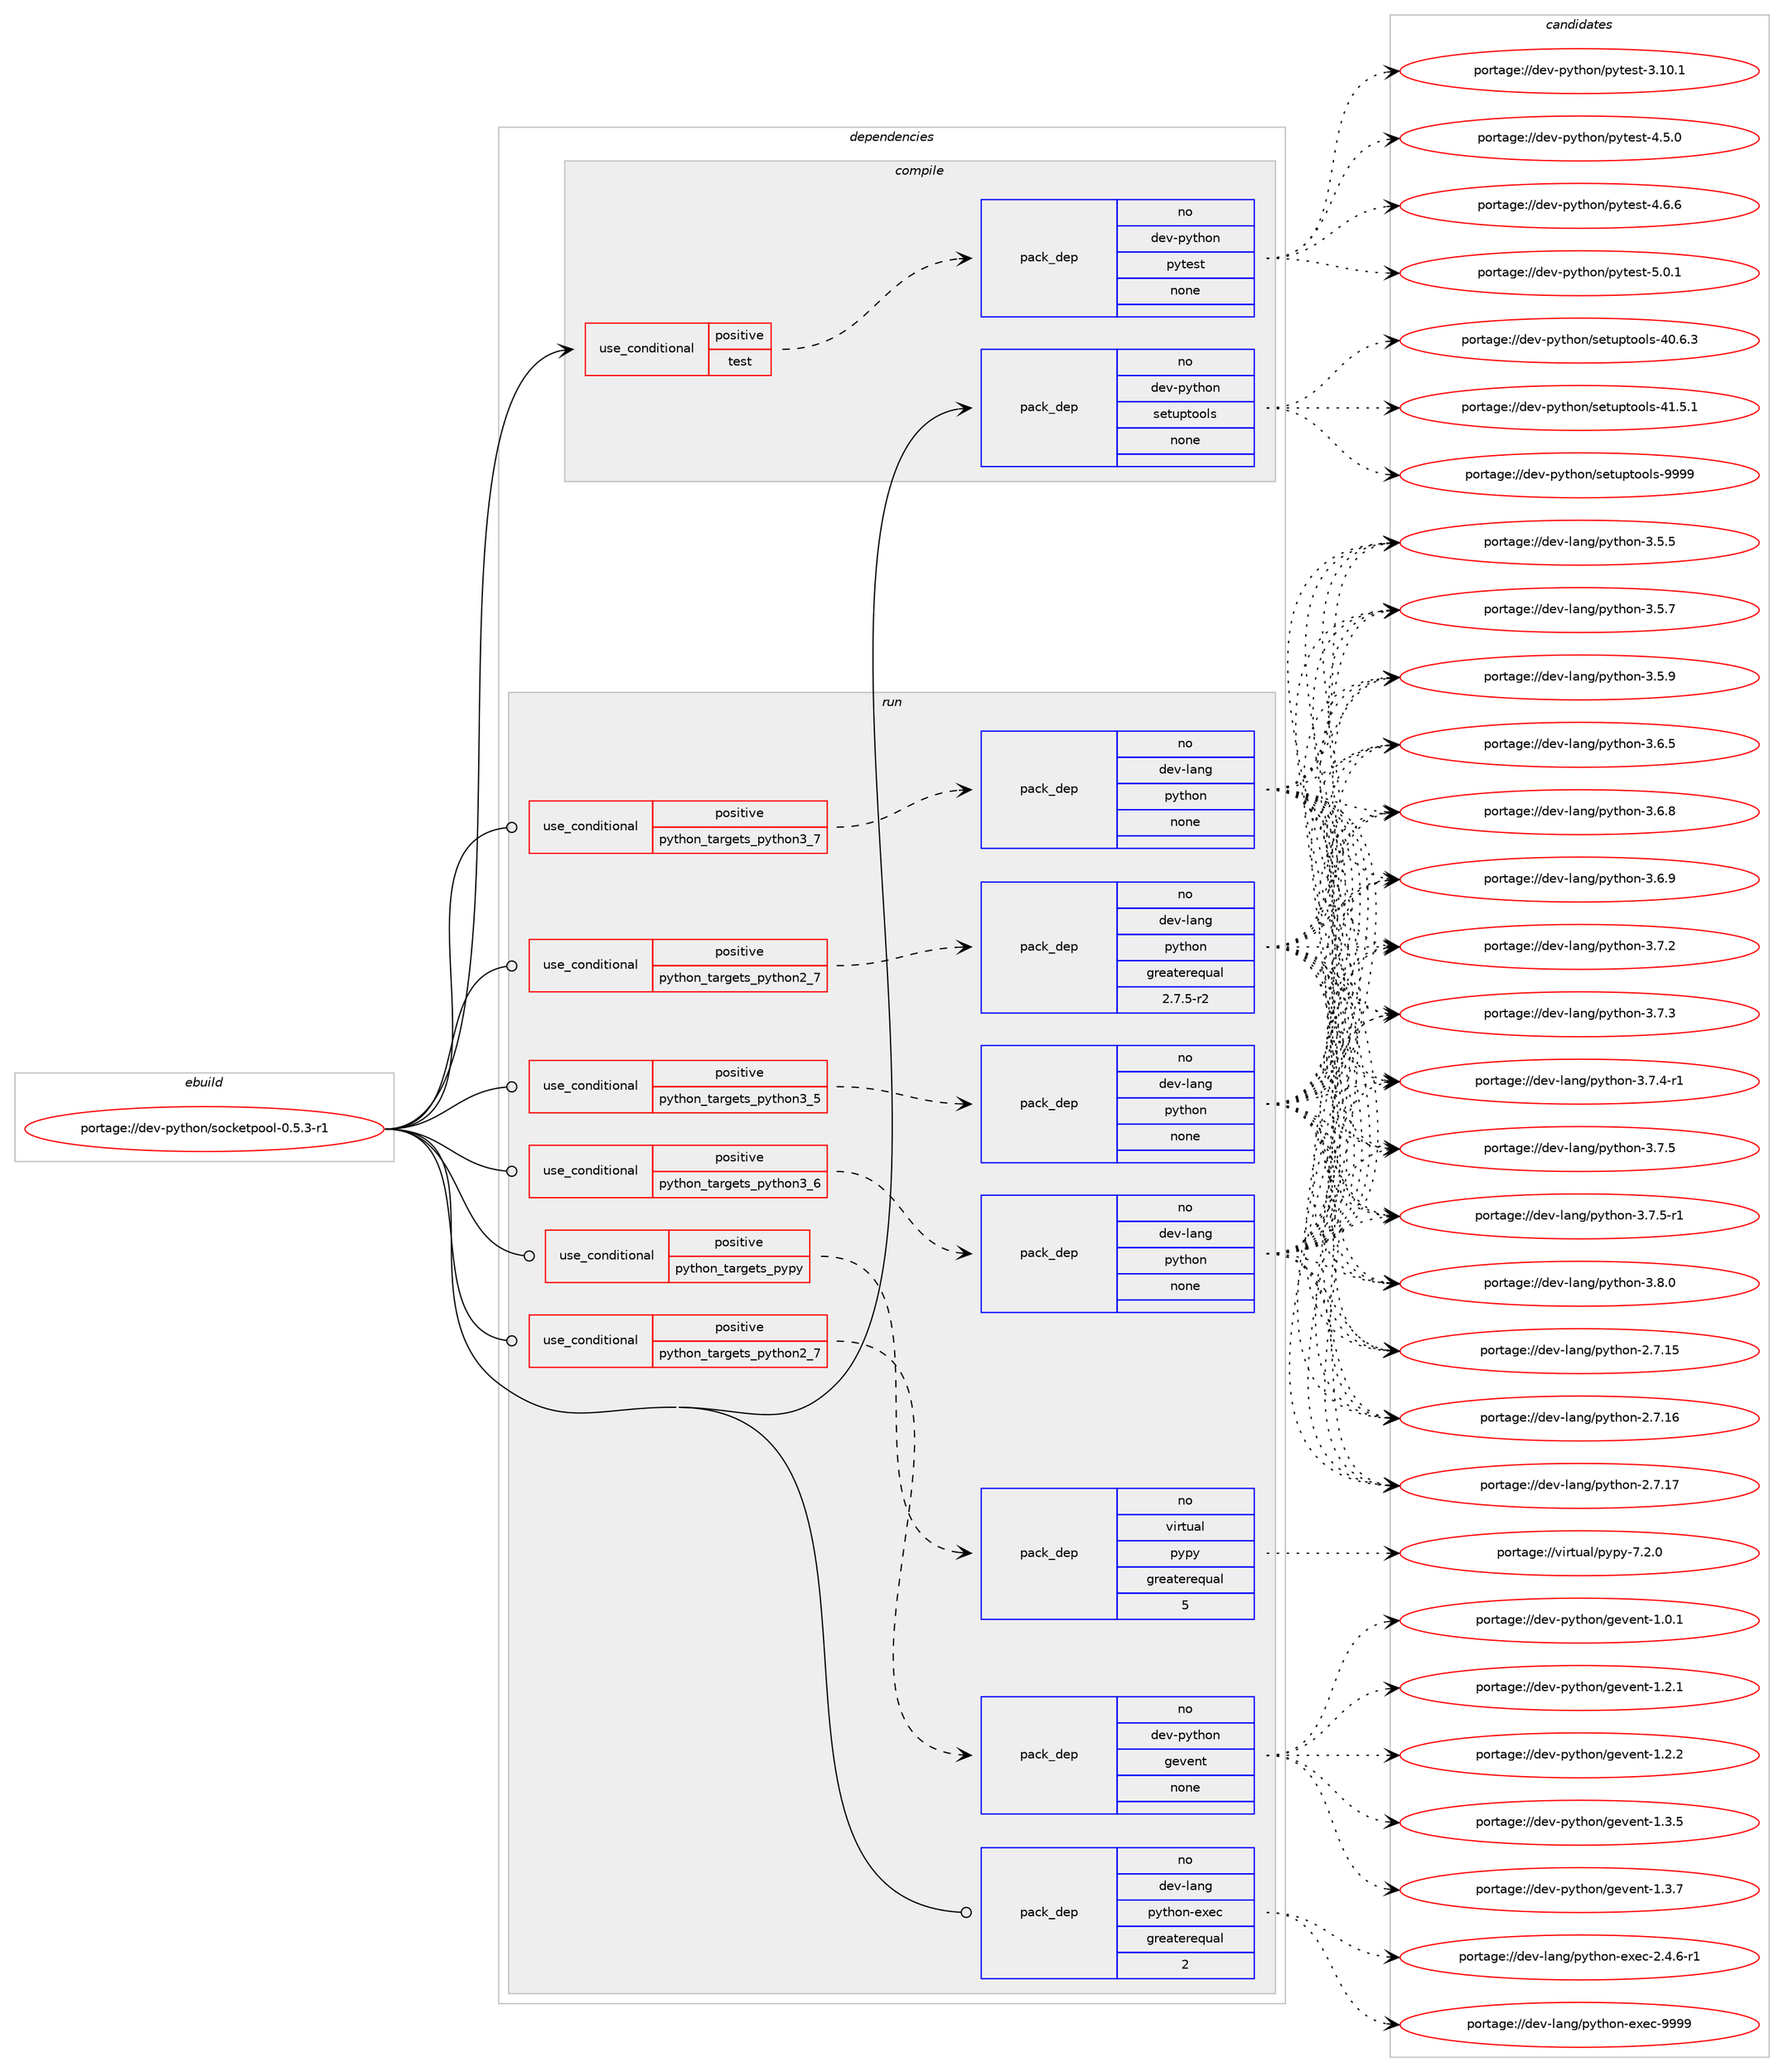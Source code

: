 digraph prolog {

# *************
# Graph options
# *************

newrank=true;
concentrate=true;
compound=true;
graph [rankdir=LR,fontname=Helvetica,fontsize=10,ranksep=1.5];#, ranksep=2.5, nodesep=0.2];
edge  [arrowhead=vee];
node  [fontname=Helvetica,fontsize=10];

# **********
# The ebuild
# **********

subgraph cluster_leftcol {
color=gray;
rank=same;
label=<<i>ebuild</i>>;
id [label="portage://dev-python/socketpool-0.5.3-r1", color=red, width=4, href="../dev-python/socketpool-0.5.3-r1.svg"];
}

# ****************
# The dependencies
# ****************

subgraph cluster_midcol {
color=gray;
label=<<i>dependencies</i>>;
subgraph cluster_compile {
fillcolor="#eeeeee";
style=filled;
label=<<i>compile</i>>;
subgraph cond38817 {
dependency172708 [label=<<TABLE BORDER="0" CELLBORDER="1" CELLSPACING="0" CELLPADDING="4"><TR><TD ROWSPAN="3" CELLPADDING="10">use_conditional</TD></TR><TR><TD>positive</TD></TR><TR><TD>test</TD></TR></TABLE>>, shape=none, color=red];
subgraph pack130488 {
dependency172709 [label=<<TABLE BORDER="0" CELLBORDER="1" CELLSPACING="0" CELLPADDING="4" WIDTH="220"><TR><TD ROWSPAN="6" CELLPADDING="30">pack_dep</TD></TR><TR><TD WIDTH="110">no</TD></TR><TR><TD>dev-python</TD></TR><TR><TD>pytest</TD></TR><TR><TD>none</TD></TR><TR><TD></TD></TR></TABLE>>, shape=none, color=blue];
}
dependency172708:e -> dependency172709:w [weight=20,style="dashed",arrowhead="vee"];
}
id:e -> dependency172708:w [weight=20,style="solid",arrowhead="vee"];
subgraph pack130489 {
dependency172710 [label=<<TABLE BORDER="0" CELLBORDER="1" CELLSPACING="0" CELLPADDING="4" WIDTH="220"><TR><TD ROWSPAN="6" CELLPADDING="30">pack_dep</TD></TR><TR><TD WIDTH="110">no</TD></TR><TR><TD>dev-python</TD></TR><TR><TD>setuptools</TD></TR><TR><TD>none</TD></TR><TR><TD></TD></TR></TABLE>>, shape=none, color=blue];
}
id:e -> dependency172710:w [weight=20,style="solid",arrowhead="vee"];
}
subgraph cluster_compileandrun {
fillcolor="#eeeeee";
style=filled;
label=<<i>compile and run</i>>;
}
subgraph cluster_run {
fillcolor="#eeeeee";
style=filled;
label=<<i>run</i>>;
subgraph cond38818 {
dependency172711 [label=<<TABLE BORDER="0" CELLBORDER="1" CELLSPACING="0" CELLPADDING="4"><TR><TD ROWSPAN="3" CELLPADDING="10">use_conditional</TD></TR><TR><TD>positive</TD></TR><TR><TD>python_targets_pypy</TD></TR></TABLE>>, shape=none, color=red];
subgraph pack130490 {
dependency172712 [label=<<TABLE BORDER="0" CELLBORDER="1" CELLSPACING="0" CELLPADDING="4" WIDTH="220"><TR><TD ROWSPAN="6" CELLPADDING="30">pack_dep</TD></TR><TR><TD WIDTH="110">no</TD></TR><TR><TD>virtual</TD></TR><TR><TD>pypy</TD></TR><TR><TD>greaterequal</TD></TR><TR><TD>5</TD></TR></TABLE>>, shape=none, color=blue];
}
dependency172711:e -> dependency172712:w [weight=20,style="dashed",arrowhead="vee"];
}
id:e -> dependency172711:w [weight=20,style="solid",arrowhead="odot"];
subgraph cond38819 {
dependency172713 [label=<<TABLE BORDER="0" CELLBORDER="1" CELLSPACING="0" CELLPADDING="4"><TR><TD ROWSPAN="3" CELLPADDING="10">use_conditional</TD></TR><TR><TD>positive</TD></TR><TR><TD>python_targets_python2_7</TD></TR></TABLE>>, shape=none, color=red];
subgraph pack130491 {
dependency172714 [label=<<TABLE BORDER="0" CELLBORDER="1" CELLSPACING="0" CELLPADDING="4" WIDTH="220"><TR><TD ROWSPAN="6" CELLPADDING="30">pack_dep</TD></TR><TR><TD WIDTH="110">no</TD></TR><TR><TD>dev-lang</TD></TR><TR><TD>python</TD></TR><TR><TD>greaterequal</TD></TR><TR><TD>2.7.5-r2</TD></TR></TABLE>>, shape=none, color=blue];
}
dependency172713:e -> dependency172714:w [weight=20,style="dashed",arrowhead="vee"];
}
id:e -> dependency172713:w [weight=20,style="solid",arrowhead="odot"];
subgraph cond38820 {
dependency172715 [label=<<TABLE BORDER="0" CELLBORDER="1" CELLSPACING="0" CELLPADDING="4"><TR><TD ROWSPAN="3" CELLPADDING="10">use_conditional</TD></TR><TR><TD>positive</TD></TR><TR><TD>python_targets_python2_7</TD></TR></TABLE>>, shape=none, color=red];
subgraph pack130492 {
dependency172716 [label=<<TABLE BORDER="0" CELLBORDER="1" CELLSPACING="0" CELLPADDING="4" WIDTH="220"><TR><TD ROWSPAN="6" CELLPADDING="30">pack_dep</TD></TR><TR><TD WIDTH="110">no</TD></TR><TR><TD>dev-python</TD></TR><TR><TD>gevent</TD></TR><TR><TD>none</TD></TR><TR><TD></TD></TR></TABLE>>, shape=none, color=blue];
}
dependency172715:e -> dependency172716:w [weight=20,style="dashed",arrowhead="vee"];
}
id:e -> dependency172715:w [weight=20,style="solid",arrowhead="odot"];
subgraph cond38821 {
dependency172717 [label=<<TABLE BORDER="0" CELLBORDER="1" CELLSPACING="0" CELLPADDING="4"><TR><TD ROWSPAN="3" CELLPADDING="10">use_conditional</TD></TR><TR><TD>positive</TD></TR><TR><TD>python_targets_python3_5</TD></TR></TABLE>>, shape=none, color=red];
subgraph pack130493 {
dependency172718 [label=<<TABLE BORDER="0" CELLBORDER="1" CELLSPACING="0" CELLPADDING="4" WIDTH="220"><TR><TD ROWSPAN="6" CELLPADDING="30">pack_dep</TD></TR><TR><TD WIDTH="110">no</TD></TR><TR><TD>dev-lang</TD></TR><TR><TD>python</TD></TR><TR><TD>none</TD></TR><TR><TD></TD></TR></TABLE>>, shape=none, color=blue];
}
dependency172717:e -> dependency172718:w [weight=20,style="dashed",arrowhead="vee"];
}
id:e -> dependency172717:w [weight=20,style="solid",arrowhead="odot"];
subgraph cond38822 {
dependency172719 [label=<<TABLE BORDER="0" CELLBORDER="1" CELLSPACING="0" CELLPADDING="4"><TR><TD ROWSPAN="3" CELLPADDING="10">use_conditional</TD></TR><TR><TD>positive</TD></TR><TR><TD>python_targets_python3_6</TD></TR></TABLE>>, shape=none, color=red];
subgraph pack130494 {
dependency172720 [label=<<TABLE BORDER="0" CELLBORDER="1" CELLSPACING="0" CELLPADDING="4" WIDTH="220"><TR><TD ROWSPAN="6" CELLPADDING="30">pack_dep</TD></TR><TR><TD WIDTH="110">no</TD></TR><TR><TD>dev-lang</TD></TR><TR><TD>python</TD></TR><TR><TD>none</TD></TR><TR><TD></TD></TR></TABLE>>, shape=none, color=blue];
}
dependency172719:e -> dependency172720:w [weight=20,style="dashed",arrowhead="vee"];
}
id:e -> dependency172719:w [weight=20,style="solid",arrowhead="odot"];
subgraph cond38823 {
dependency172721 [label=<<TABLE BORDER="0" CELLBORDER="1" CELLSPACING="0" CELLPADDING="4"><TR><TD ROWSPAN="3" CELLPADDING="10">use_conditional</TD></TR><TR><TD>positive</TD></TR><TR><TD>python_targets_python3_7</TD></TR></TABLE>>, shape=none, color=red];
subgraph pack130495 {
dependency172722 [label=<<TABLE BORDER="0" CELLBORDER="1" CELLSPACING="0" CELLPADDING="4" WIDTH="220"><TR><TD ROWSPAN="6" CELLPADDING="30">pack_dep</TD></TR><TR><TD WIDTH="110">no</TD></TR><TR><TD>dev-lang</TD></TR><TR><TD>python</TD></TR><TR><TD>none</TD></TR><TR><TD></TD></TR></TABLE>>, shape=none, color=blue];
}
dependency172721:e -> dependency172722:w [weight=20,style="dashed",arrowhead="vee"];
}
id:e -> dependency172721:w [weight=20,style="solid",arrowhead="odot"];
subgraph pack130496 {
dependency172723 [label=<<TABLE BORDER="0" CELLBORDER="1" CELLSPACING="0" CELLPADDING="4" WIDTH="220"><TR><TD ROWSPAN="6" CELLPADDING="30">pack_dep</TD></TR><TR><TD WIDTH="110">no</TD></TR><TR><TD>dev-lang</TD></TR><TR><TD>python-exec</TD></TR><TR><TD>greaterequal</TD></TR><TR><TD>2</TD></TR></TABLE>>, shape=none, color=blue];
}
id:e -> dependency172723:w [weight=20,style="solid",arrowhead="odot"];
}
}

# **************
# The candidates
# **************

subgraph cluster_choices {
rank=same;
color=gray;
label=<<i>candidates</i>>;

subgraph choice130488 {
color=black;
nodesep=1;
choiceportage100101118451121211161041111104711212111610111511645514649484649 [label="portage://dev-python/pytest-3.10.1", color=red, width=4,href="../dev-python/pytest-3.10.1.svg"];
choiceportage1001011184511212111610411111047112121116101115116455246534648 [label="portage://dev-python/pytest-4.5.0", color=red, width=4,href="../dev-python/pytest-4.5.0.svg"];
choiceportage1001011184511212111610411111047112121116101115116455246544654 [label="portage://dev-python/pytest-4.6.6", color=red, width=4,href="../dev-python/pytest-4.6.6.svg"];
choiceportage1001011184511212111610411111047112121116101115116455346484649 [label="portage://dev-python/pytest-5.0.1", color=red, width=4,href="../dev-python/pytest-5.0.1.svg"];
dependency172709:e -> choiceportage100101118451121211161041111104711212111610111511645514649484649:w [style=dotted,weight="100"];
dependency172709:e -> choiceportage1001011184511212111610411111047112121116101115116455246534648:w [style=dotted,weight="100"];
dependency172709:e -> choiceportage1001011184511212111610411111047112121116101115116455246544654:w [style=dotted,weight="100"];
dependency172709:e -> choiceportage1001011184511212111610411111047112121116101115116455346484649:w [style=dotted,weight="100"];
}
subgraph choice130489 {
color=black;
nodesep=1;
choiceportage100101118451121211161041111104711510111611711211611111110811545524846544651 [label="portage://dev-python/setuptools-40.6.3", color=red, width=4,href="../dev-python/setuptools-40.6.3.svg"];
choiceportage100101118451121211161041111104711510111611711211611111110811545524946534649 [label="portage://dev-python/setuptools-41.5.1", color=red, width=4,href="../dev-python/setuptools-41.5.1.svg"];
choiceportage10010111845112121116104111110471151011161171121161111111081154557575757 [label="portage://dev-python/setuptools-9999", color=red, width=4,href="../dev-python/setuptools-9999.svg"];
dependency172710:e -> choiceportage100101118451121211161041111104711510111611711211611111110811545524846544651:w [style=dotted,weight="100"];
dependency172710:e -> choiceportage100101118451121211161041111104711510111611711211611111110811545524946534649:w [style=dotted,weight="100"];
dependency172710:e -> choiceportage10010111845112121116104111110471151011161171121161111111081154557575757:w [style=dotted,weight="100"];
}
subgraph choice130490 {
color=black;
nodesep=1;
choiceportage1181051141161179710847112121112121455546504648 [label="portage://virtual/pypy-7.2.0", color=red, width=4,href="../virtual/pypy-7.2.0.svg"];
dependency172712:e -> choiceportage1181051141161179710847112121112121455546504648:w [style=dotted,weight="100"];
}
subgraph choice130491 {
color=black;
nodesep=1;
choiceportage10010111845108971101034711212111610411111045504655464953 [label="portage://dev-lang/python-2.7.15", color=red, width=4,href="../dev-lang/python-2.7.15.svg"];
choiceportage10010111845108971101034711212111610411111045504655464954 [label="portage://dev-lang/python-2.7.16", color=red, width=4,href="../dev-lang/python-2.7.16.svg"];
choiceportage10010111845108971101034711212111610411111045504655464955 [label="portage://dev-lang/python-2.7.17", color=red, width=4,href="../dev-lang/python-2.7.17.svg"];
choiceportage100101118451089711010347112121116104111110455146534653 [label="portage://dev-lang/python-3.5.5", color=red, width=4,href="../dev-lang/python-3.5.5.svg"];
choiceportage100101118451089711010347112121116104111110455146534655 [label="portage://dev-lang/python-3.5.7", color=red, width=4,href="../dev-lang/python-3.5.7.svg"];
choiceportage100101118451089711010347112121116104111110455146534657 [label="portage://dev-lang/python-3.5.9", color=red, width=4,href="../dev-lang/python-3.5.9.svg"];
choiceportage100101118451089711010347112121116104111110455146544653 [label="portage://dev-lang/python-3.6.5", color=red, width=4,href="../dev-lang/python-3.6.5.svg"];
choiceportage100101118451089711010347112121116104111110455146544656 [label="portage://dev-lang/python-3.6.8", color=red, width=4,href="../dev-lang/python-3.6.8.svg"];
choiceportage100101118451089711010347112121116104111110455146544657 [label="portage://dev-lang/python-3.6.9", color=red, width=4,href="../dev-lang/python-3.6.9.svg"];
choiceportage100101118451089711010347112121116104111110455146554650 [label="portage://dev-lang/python-3.7.2", color=red, width=4,href="../dev-lang/python-3.7.2.svg"];
choiceportage100101118451089711010347112121116104111110455146554651 [label="portage://dev-lang/python-3.7.3", color=red, width=4,href="../dev-lang/python-3.7.3.svg"];
choiceportage1001011184510897110103471121211161041111104551465546524511449 [label="portage://dev-lang/python-3.7.4-r1", color=red, width=4,href="../dev-lang/python-3.7.4-r1.svg"];
choiceportage100101118451089711010347112121116104111110455146554653 [label="portage://dev-lang/python-3.7.5", color=red, width=4,href="../dev-lang/python-3.7.5.svg"];
choiceportage1001011184510897110103471121211161041111104551465546534511449 [label="portage://dev-lang/python-3.7.5-r1", color=red, width=4,href="../dev-lang/python-3.7.5-r1.svg"];
choiceportage100101118451089711010347112121116104111110455146564648 [label="portage://dev-lang/python-3.8.0", color=red, width=4,href="../dev-lang/python-3.8.0.svg"];
dependency172714:e -> choiceportage10010111845108971101034711212111610411111045504655464953:w [style=dotted,weight="100"];
dependency172714:e -> choiceportage10010111845108971101034711212111610411111045504655464954:w [style=dotted,weight="100"];
dependency172714:e -> choiceportage10010111845108971101034711212111610411111045504655464955:w [style=dotted,weight="100"];
dependency172714:e -> choiceportage100101118451089711010347112121116104111110455146534653:w [style=dotted,weight="100"];
dependency172714:e -> choiceportage100101118451089711010347112121116104111110455146534655:w [style=dotted,weight="100"];
dependency172714:e -> choiceportage100101118451089711010347112121116104111110455146534657:w [style=dotted,weight="100"];
dependency172714:e -> choiceportage100101118451089711010347112121116104111110455146544653:w [style=dotted,weight="100"];
dependency172714:e -> choiceportage100101118451089711010347112121116104111110455146544656:w [style=dotted,weight="100"];
dependency172714:e -> choiceportage100101118451089711010347112121116104111110455146544657:w [style=dotted,weight="100"];
dependency172714:e -> choiceportage100101118451089711010347112121116104111110455146554650:w [style=dotted,weight="100"];
dependency172714:e -> choiceportage100101118451089711010347112121116104111110455146554651:w [style=dotted,weight="100"];
dependency172714:e -> choiceportage1001011184510897110103471121211161041111104551465546524511449:w [style=dotted,weight="100"];
dependency172714:e -> choiceportage100101118451089711010347112121116104111110455146554653:w [style=dotted,weight="100"];
dependency172714:e -> choiceportage1001011184510897110103471121211161041111104551465546534511449:w [style=dotted,weight="100"];
dependency172714:e -> choiceportage100101118451089711010347112121116104111110455146564648:w [style=dotted,weight="100"];
}
subgraph choice130492 {
color=black;
nodesep=1;
choiceportage1001011184511212111610411111047103101118101110116454946484649 [label="portage://dev-python/gevent-1.0.1", color=red, width=4,href="../dev-python/gevent-1.0.1.svg"];
choiceportage1001011184511212111610411111047103101118101110116454946504649 [label="portage://dev-python/gevent-1.2.1", color=red, width=4,href="../dev-python/gevent-1.2.1.svg"];
choiceportage1001011184511212111610411111047103101118101110116454946504650 [label="portage://dev-python/gevent-1.2.2", color=red, width=4,href="../dev-python/gevent-1.2.2.svg"];
choiceportage1001011184511212111610411111047103101118101110116454946514653 [label="portage://dev-python/gevent-1.3.5", color=red, width=4,href="../dev-python/gevent-1.3.5.svg"];
choiceportage1001011184511212111610411111047103101118101110116454946514655 [label="portage://dev-python/gevent-1.3.7", color=red, width=4,href="../dev-python/gevent-1.3.7.svg"];
dependency172716:e -> choiceportage1001011184511212111610411111047103101118101110116454946484649:w [style=dotted,weight="100"];
dependency172716:e -> choiceportage1001011184511212111610411111047103101118101110116454946504649:w [style=dotted,weight="100"];
dependency172716:e -> choiceportage1001011184511212111610411111047103101118101110116454946504650:w [style=dotted,weight="100"];
dependency172716:e -> choiceportage1001011184511212111610411111047103101118101110116454946514653:w [style=dotted,weight="100"];
dependency172716:e -> choiceportage1001011184511212111610411111047103101118101110116454946514655:w [style=dotted,weight="100"];
}
subgraph choice130493 {
color=black;
nodesep=1;
choiceportage10010111845108971101034711212111610411111045504655464953 [label="portage://dev-lang/python-2.7.15", color=red, width=4,href="../dev-lang/python-2.7.15.svg"];
choiceportage10010111845108971101034711212111610411111045504655464954 [label="portage://dev-lang/python-2.7.16", color=red, width=4,href="../dev-lang/python-2.7.16.svg"];
choiceportage10010111845108971101034711212111610411111045504655464955 [label="portage://dev-lang/python-2.7.17", color=red, width=4,href="../dev-lang/python-2.7.17.svg"];
choiceportage100101118451089711010347112121116104111110455146534653 [label="portage://dev-lang/python-3.5.5", color=red, width=4,href="../dev-lang/python-3.5.5.svg"];
choiceportage100101118451089711010347112121116104111110455146534655 [label="portage://dev-lang/python-3.5.7", color=red, width=4,href="../dev-lang/python-3.5.7.svg"];
choiceportage100101118451089711010347112121116104111110455146534657 [label="portage://dev-lang/python-3.5.9", color=red, width=4,href="../dev-lang/python-3.5.9.svg"];
choiceportage100101118451089711010347112121116104111110455146544653 [label="portage://dev-lang/python-3.6.5", color=red, width=4,href="../dev-lang/python-3.6.5.svg"];
choiceportage100101118451089711010347112121116104111110455146544656 [label="portage://dev-lang/python-3.6.8", color=red, width=4,href="../dev-lang/python-3.6.8.svg"];
choiceportage100101118451089711010347112121116104111110455146544657 [label="portage://dev-lang/python-3.6.9", color=red, width=4,href="../dev-lang/python-3.6.9.svg"];
choiceportage100101118451089711010347112121116104111110455146554650 [label="portage://dev-lang/python-3.7.2", color=red, width=4,href="../dev-lang/python-3.7.2.svg"];
choiceportage100101118451089711010347112121116104111110455146554651 [label="portage://dev-lang/python-3.7.3", color=red, width=4,href="../dev-lang/python-3.7.3.svg"];
choiceportage1001011184510897110103471121211161041111104551465546524511449 [label="portage://dev-lang/python-3.7.4-r1", color=red, width=4,href="../dev-lang/python-3.7.4-r1.svg"];
choiceportage100101118451089711010347112121116104111110455146554653 [label="portage://dev-lang/python-3.7.5", color=red, width=4,href="../dev-lang/python-3.7.5.svg"];
choiceportage1001011184510897110103471121211161041111104551465546534511449 [label="portage://dev-lang/python-3.7.5-r1", color=red, width=4,href="../dev-lang/python-3.7.5-r1.svg"];
choiceportage100101118451089711010347112121116104111110455146564648 [label="portage://dev-lang/python-3.8.0", color=red, width=4,href="../dev-lang/python-3.8.0.svg"];
dependency172718:e -> choiceportage10010111845108971101034711212111610411111045504655464953:w [style=dotted,weight="100"];
dependency172718:e -> choiceportage10010111845108971101034711212111610411111045504655464954:w [style=dotted,weight="100"];
dependency172718:e -> choiceportage10010111845108971101034711212111610411111045504655464955:w [style=dotted,weight="100"];
dependency172718:e -> choiceportage100101118451089711010347112121116104111110455146534653:w [style=dotted,weight="100"];
dependency172718:e -> choiceportage100101118451089711010347112121116104111110455146534655:w [style=dotted,weight="100"];
dependency172718:e -> choiceportage100101118451089711010347112121116104111110455146534657:w [style=dotted,weight="100"];
dependency172718:e -> choiceportage100101118451089711010347112121116104111110455146544653:w [style=dotted,weight="100"];
dependency172718:e -> choiceportage100101118451089711010347112121116104111110455146544656:w [style=dotted,weight="100"];
dependency172718:e -> choiceportage100101118451089711010347112121116104111110455146544657:w [style=dotted,weight="100"];
dependency172718:e -> choiceportage100101118451089711010347112121116104111110455146554650:w [style=dotted,weight="100"];
dependency172718:e -> choiceportage100101118451089711010347112121116104111110455146554651:w [style=dotted,weight="100"];
dependency172718:e -> choiceportage1001011184510897110103471121211161041111104551465546524511449:w [style=dotted,weight="100"];
dependency172718:e -> choiceportage100101118451089711010347112121116104111110455146554653:w [style=dotted,weight="100"];
dependency172718:e -> choiceportage1001011184510897110103471121211161041111104551465546534511449:w [style=dotted,weight="100"];
dependency172718:e -> choiceportage100101118451089711010347112121116104111110455146564648:w [style=dotted,weight="100"];
}
subgraph choice130494 {
color=black;
nodesep=1;
choiceportage10010111845108971101034711212111610411111045504655464953 [label="portage://dev-lang/python-2.7.15", color=red, width=4,href="../dev-lang/python-2.7.15.svg"];
choiceportage10010111845108971101034711212111610411111045504655464954 [label="portage://dev-lang/python-2.7.16", color=red, width=4,href="../dev-lang/python-2.7.16.svg"];
choiceportage10010111845108971101034711212111610411111045504655464955 [label="portage://dev-lang/python-2.7.17", color=red, width=4,href="../dev-lang/python-2.7.17.svg"];
choiceportage100101118451089711010347112121116104111110455146534653 [label="portage://dev-lang/python-3.5.5", color=red, width=4,href="../dev-lang/python-3.5.5.svg"];
choiceportage100101118451089711010347112121116104111110455146534655 [label="portage://dev-lang/python-3.5.7", color=red, width=4,href="../dev-lang/python-3.5.7.svg"];
choiceportage100101118451089711010347112121116104111110455146534657 [label="portage://dev-lang/python-3.5.9", color=red, width=4,href="../dev-lang/python-3.5.9.svg"];
choiceportage100101118451089711010347112121116104111110455146544653 [label="portage://dev-lang/python-3.6.5", color=red, width=4,href="../dev-lang/python-3.6.5.svg"];
choiceportage100101118451089711010347112121116104111110455146544656 [label="portage://dev-lang/python-3.6.8", color=red, width=4,href="../dev-lang/python-3.6.8.svg"];
choiceportage100101118451089711010347112121116104111110455146544657 [label="portage://dev-lang/python-3.6.9", color=red, width=4,href="../dev-lang/python-3.6.9.svg"];
choiceportage100101118451089711010347112121116104111110455146554650 [label="portage://dev-lang/python-3.7.2", color=red, width=4,href="../dev-lang/python-3.7.2.svg"];
choiceportage100101118451089711010347112121116104111110455146554651 [label="portage://dev-lang/python-3.7.3", color=red, width=4,href="../dev-lang/python-3.7.3.svg"];
choiceportage1001011184510897110103471121211161041111104551465546524511449 [label="portage://dev-lang/python-3.7.4-r1", color=red, width=4,href="../dev-lang/python-3.7.4-r1.svg"];
choiceportage100101118451089711010347112121116104111110455146554653 [label="portage://dev-lang/python-3.7.5", color=red, width=4,href="../dev-lang/python-3.7.5.svg"];
choiceportage1001011184510897110103471121211161041111104551465546534511449 [label="portage://dev-lang/python-3.7.5-r1", color=red, width=4,href="../dev-lang/python-3.7.5-r1.svg"];
choiceportage100101118451089711010347112121116104111110455146564648 [label="portage://dev-lang/python-3.8.0", color=red, width=4,href="../dev-lang/python-3.8.0.svg"];
dependency172720:e -> choiceportage10010111845108971101034711212111610411111045504655464953:w [style=dotted,weight="100"];
dependency172720:e -> choiceportage10010111845108971101034711212111610411111045504655464954:w [style=dotted,weight="100"];
dependency172720:e -> choiceportage10010111845108971101034711212111610411111045504655464955:w [style=dotted,weight="100"];
dependency172720:e -> choiceportage100101118451089711010347112121116104111110455146534653:w [style=dotted,weight="100"];
dependency172720:e -> choiceportage100101118451089711010347112121116104111110455146534655:w [style=dotted,weight="100"];
dependency172720:e -> choiceportage100101118451089711010347112121116104111110455146534657:w [style=dotted,weight="100"];
dependency172720:e -> choiceportage100101118451089711010347112121116104111110455146544653:w [style=dotted,weight="100"];
dependency172720:e -> choiceportage100101118451089711010347112121116104111110455146544656:w [style=dotted,weight="100"];
dependency172720:e -> choiceportage100101118451089711010347112121116104111110455146544657:w [style=dotted,weight="100"];
dependency172720:e -> choiceportage100101118451089711010347112121116104111110455146554650:w [style=dotted,weight="100"];
dependency172720:e -> choiceportage100101118451089711010347112121116104111110455146554651:w [style=dotted,weight="100"];
dependency172720:e -> choiceportage1001011184510897110103471121211161041111104551465546524511449:w [style=dotted,weight="100"];
dependency172720:e -> choiceportage100101118451089711010347112121116104111110455146554653:w [style=dotted,weight="100"];
dependency172720:e -> choiceportage1001011184510897110103471121211161041111104551465546534511449:w [style=dotted,weight="100"];
dependency172720:e -> choiceportage100101118451089711010347112121116104111110455146564648:w [style=dotted,weight="100"];
}
subgraph choice130495 {
color=black;
nodesep=1;
choiceportage10010111845108971101034711212111610411111045504655464953 [label="portage://dev-lang/python-2.7.15", color=red, width=4,href="../dev-lang/python-2.7.15.svg"];
choiceportage10010111845108971101034711212111610411111045504655464954 [label="portage://dev-lang/python-2.7.16", color=red, width=4,href="../dev-lang/python-2.7.16.svg"];
choiceportage10010111845108971101034711212111610411111045504655464955 [label="portage://dev-lang/python-2.7.17", color=red, width=4,href="../dev-lang/python-2.7.17.svg"];
choiceportage100101118451089711010347112121116104111110455146534653 [label="portage://dev-lang/python-3.5.5", color=red, width=4,href="../dev-lang/python-3.5.5.svg"];
choiceportage100101118451089711010347112121116104111110455146534655 [label="portage://dev-lang/python-3.5.7", color=red, width=4,href="../dev-lang/python-3.5.7.svg"];
choiceportage100101118451089711010347112121116104111110455146534657 [label="portage://dev-lang/python-3.5.9", color=red, width=4,href="../dev-lang/python-3.5.9.svg"];
choiceportage100101118451089711010347112121116104111110455146544653 [label="portage://dev-lang/python-3.6.5", color=red, width=4,href="../dev-lang/python-3.6.5.svg"];
choiceportage100101118451089711010347112121116104111110455146544656 [label="portage://dev-lang/python-3.6.8", color=red, width=4,href="../dev-lang/python-3.6.8.svg"];
choiceportage100101118451089711010347112121116104111110455146544657 [label="portage://dev-lang/python-3.6.9", color=red, width=4,href="../dev-lang/python-3.6.9.svg"];
choiceportage100101118451089711010347112121116104111110455146554650 [label="portage://dev-lang/python-3.7.2", color=red, width=4,href="../dev-lang/python-3.7.2.svg"];
choiceportage100101118451089711010347112121116104111110455146554651 [label="portage://dev-lang/python-3.7.3", color=red, width=4,href="../dev-lang/python-3.7.3.svg"];
choiceportage1001011184510897110103471121211161041111104551465546524511449 [label="portage://dev-lang/python-3.7.4-r1", color=red, width=4,href="../dev-lang/python-3.7.4-r1.svg"];
choiceportage100101118451089711010347112121116104111110455146554653 [label="portage://dev-lang/python-3.7.5", color=red, width=4,href="../dev-lang/python-3.7.5.svg"];
choiceportage1001011184510897110103471121211161041111104551465546534511449 [label="portage://dev-lang/python-3.7.5-r1", color=red, width=4,href="../dev-lang/python-3.7.5-r1.svg"];
choiceportage100101118451089711010347112121116104111110455146564648 [label="portage://dev-lang/python-3.8.0", color=red, width=4,href="../dev-lang/python-3.8.0.svg"];
dependency172722:e -> choiceportage10010111845108971101034711212111610411111045504655464953:w [style=dotted,weight="100"];
dependency172722:e -> choiceportage10010111845108971101034711212111610411111045504655464954:w [style=dotted,weight="100"];
dependency172722:e -> choiceportage10010111845108971101034711212111610411111045504655464955:w [style=dotted,weight="100"];
dependency172722:e -> choiceportage100101118451089711010347112121116104111110455146534653:w [style=dotted,weight="100"];
dependency172722:e -> choiceportage100101118451089711010347112121116104111110455146534655:w [style=dotted,weight="100"];
dependency172722:e -> choiceportage100101118451089711010347112121116104111110455146534657:w [style=dotted,weight="100"];
dependency172722:e -> choiceportage100101118451089711010347112121116104111110455146544653:w [style=dotted,weight="100"];
dependency172722:e -> choiceportage100101118451089711010347112121116104111110455146544656:w [style=dotted,weight="100"];
dependency172722:e -> choiceportage100101118451089711010347112121116104111110455146544657:w [style=dotted,weight="100"];
dependency172722:e -> choiceportage100101118451089711010347112121116104111110455146554650:w [style=dotted,weight="100"];
dependency172722:e -> choiceportage100101118451089711010347112121116104111110455146554651:w [style=dotted,weight="100"];
dependency172722:e -> choiceportage1001011184510897110103471121211161041111104551465546524511449:w [style=dotted,weight="100"];
dependency172722:e -> choiceportage100101118451089711010347112121116104111110455146554653:w [style=dotted,weight="100"];
dependency172722:e -> choiceportage1001011184510897110103471121211161041111104551465546534511449:w [style=dotted,weight="100"];
dependency172722:e -> choiceportage100101118451089711010347112121116104111110455146564648:w [style=dotted,weight="100"];
}
subgraph choice130496 {
color=black;
nodesep=1;
choiceportage10010111845108971101034711212111610411111045101120101994550465246544511449 [label="portage://dev-lang/python-exec-2.4.6-r1", color=red, width=4,href="../dev-lang/python-exec-2.4.6-r1.svg"];
choiceportage10010111845108971101034711212111610411111045101120101994557575757 [label="portage://dev-lang/python-exec-9999", color=red, width=4,href="../dev-lang/python-exec-9999.svg"];
dependency172723:e -> choiceportage10010111845108971101034711212111610411111045101120101994550465246544511449:w [style=dotted,weight="100"];
dependency172723:e -> choiceportage10010111845108971101034711212111610411111045101120101994557575757:w [style=dotted,weight="100"];
}
}

}
